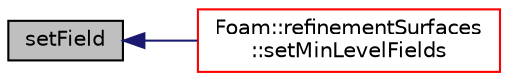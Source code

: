digraph "setField"
{
  bgcolor="transparent";
  edge [fontname="Helvetica",fontsize="10",labelfontname="Helvetica",labelfontsize="10"];
  node [fontname="Helvetica",fontsize="10",shape=record];
  rankdir="LR";
  Node1 [label="setField",height=0.2,width=0.4,color="black", fillcolor="grey75", style="filled", fontcolor="black"];
  Node1 -> Node2 [dir="back",color="midnightblue",fontsize="10",style="solid",fontname="Helvetica"];
  Node2 [label="Foam::refinementSurfaces\l::setMinLevelFields",height=0.2,width=0.4,color="red",URL="$a02169.html#ad4b11621a132f1dc63549c371e1afdcd",tooltip="Calculate minLevelFields. "];
}
